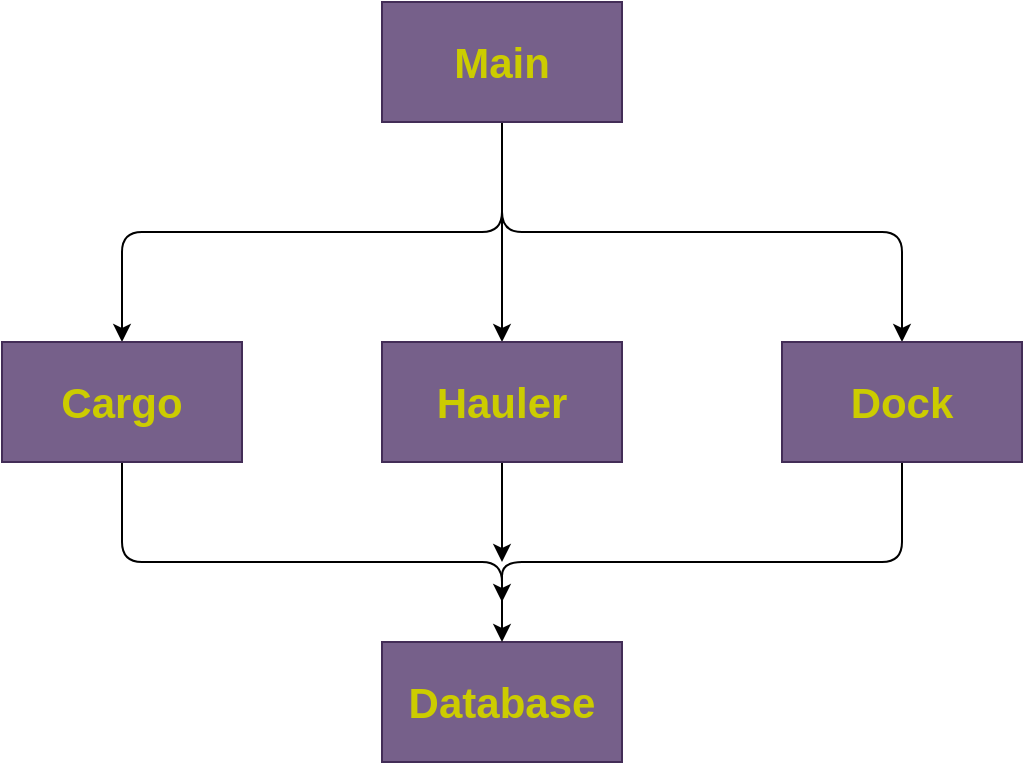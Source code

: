 <mxfile>
    <diagram id="64xTG1a_Y8cCNgmfhw-3" name="Page-1">
        <mxGraphModel dx="642" dy="496" grid="1" gridSize="10" guides="1" tooltips="1" connect="1" arrows="1" fold="1" page="1" pageScale="1" pageWidth="850" pageHeight="1100" math="0" shadow="0">
            <root>
                <mxCell id="0"/>
                <mxCell id="1" parent="0"/>
                <mxCell id="21" style="edgeStyle=orthogonalEdgeStyle;html=1;exitX=0.5;exitY=1;exitDx=0;exitDy=0;entryX=0.5;entryY=0;entryDx=0;entryDy=0;fontSize=21;fontColor=#CCCC00;" edge="1" parent="1" source="2" target="4">
                    <mxGeometry relative="1" as="geometry"/>
                </mxCell>
                <mxCell id="22" style="edgeStyle=orthogonalEdgeStyle;html=1;exitX=0.5;exitY=1;exitDx=0;exitDy=0;entryX=0.5;entryY=0;entryDx=0;entryDy=0;fontSize=21;fontColor=#CCCC00;" edge="1" parent="1" source="2" target="5">
                    <mxGeometry relative="1" as="geometry"/>
                </mxCell>
                <mxCell id="23" style="edgeStyle=orthogonalEdgeStyle;html=1;exitX=0.5;exitY=1;exitDx=0;exitDy=0;entryX=0.5;entryY=0;entryDx=0;entryDy=0;fontSize=21;fontColor=#CCCC00;" edge="1" parent="1" source="2" target="6">
                    <mxGeometry relative="1" as="geometry"/>
                </mxCell>
                <mxCell id="2" value="&lt;font size=&quot;1&quot; color=&quot;#cccc00&quot;&gt;&lt;b style=&quot;font-size: 21px;&quot;&gt;Main&lt;/b&gt;&lt;/font&gt;" style="whiteSpace=wrap;html=1;fillColor=#76608a;fontColor=#ffffff;strokeColor=#432D57;" vertex="1" parent="1">
                    <mxGeometry x="260" y="40" width="120" height="60" as="geometry"/>
                </mxCell>
                <mxCell id="3" value="&lt;b&gt;&lt;font color=&quot;#cccc00&quot;&gt;Database&lt;/font&gt;&lt;/b&gt;" style="whiteSpace=wrap;html=1;fontSize=21;fontColor=#ffffff;fillColor=#76608a;strokeColor=#432D57;" vertex="1" parent="1">
                    <mxGeometry x="260" y="360" width="120" height="60" as="geometry"/>
                </mxCell>
                <mxCell id="18" style="edgeStyle=orthogonalEdgeStyle;html=1;exitX=0.5;exitY=1;exitDx=0;exitDy=0;entryX=0.5;entryY=0;entryDx=0;entryDy=0;fontSize=21;fontColor=#CCCC00;" edge="1" parent="1" source="4" target="3">
                    <mxGeometry relative="1" as="geometry">
                        <Array as="points">
                            <mxPoint x="130" y="320"/>
                            <mxPoint x="320" y="320"/>
                        </Array>
                    </mxGeometry>
                </mxCell>
                <mxCell id="4" value="&lt;b&gt;&lt;font color=&quot;#cccc00&quot;&gt;Cargo&lt;/font&gt;&lt;/b&gt;" style="whiteSpace=wrap;html=1;fontSize=21;fontColor=#ffffff;fillColor=#76608a;strokeColor=#432D57;" vertex="1" parent="1">
                    <mxGeometry x="70" y="210" width="120" height="60" as="geometry"/>
                </mxCell>
                <mxCell id="19" style="edgeStyle=orthogonalEdgeStyle;html=1;exitX=0.5;exitY=1;exitDx=0;exitDy=0;fontSize=21;fontColor=#CCCC00;" edge="1" parent="1" source="5">
                    <mxGeometry relative="1" as="geometry">
                        <mxPoint x="320" y="320" as="targetPoint"/>
                    </mxGeometry>
                </mxCell>
                <mxCell id="5" value="&lt;b&gt;&lt;font color=&quot;#cccc00&quot;&gt;Hauler&lt;/font&gt;&lt;/b&gt;" style="whiteSpace=wrap;html=1;fontSize=21;fontColor=#ffffff;fillColor=#76608a;strokeColor=#432D57;" vertex="1" parent="1">
                    <mxGeometry x="260" y="210" width="120" height="60" as="geometry"/>
                </mxCell>
                <mxCell id="20" style="edgeStyle=orthogonalEdgeStyle;html=1;exitX=0.5;exitY=1;exitDx=0;exitDy=0;fontSize=21;fontColor=#CCCC00;" edge="1" parent="1" source="6">
                    <mxGeometry relative="1" as="geometry">
                        <mxPoint x="320" y="340" as="targetPoint"/>
                        <Array as="points">
                            <mxPoint x="520" y="320"/>
                            <mxPoint x="320" y="320"/>
                        </Array>
                    </mxGeometry>
                </mxCell>
                <mxCell id="6" value="&lt;b&gt;&lt;font color=&quot;#cccc00&quot;&gt;Dock&lt;/font&gt;&lt;/b&gt;" style="whiteSpace=wrap;html=1;fontSize=21;fontColor=#ffffff;fillColor=#76608a;strokeColor=#432D57;" vertex="1" parent="1">
                    <mxGeometry x="460" y="210" width="120" height="60" as="geometry"/>
                </mxCell>
            </root>
        </mxGraphModel>
    </diagram>
</mxfile>